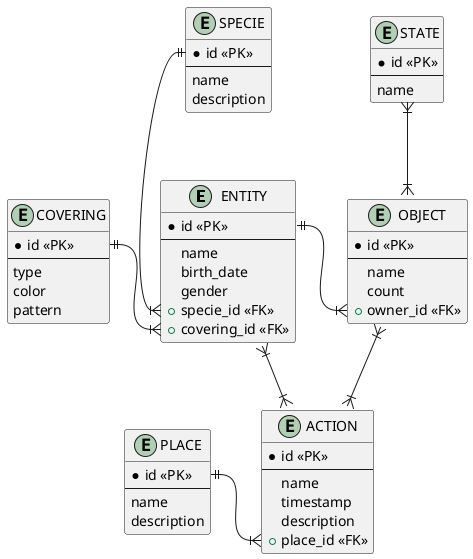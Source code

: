 @startuml name
ENTITY ENTITY {
   * id «PK»
   ---
   name
   birth_date
   gender
   + specie_id «FK»
   + covering_id «FK»
}

ENTITY COVERING {
   * id «PK»
   ---
   type
   color
   pattern
}

ENTITY ACTION {
   * id «PK»
   ---
   name
   timestamp
   description
   + place_id «FK»
}

ENTITY PLACE {
   * id «PK»
   ---
   name
   description
}

ENTITY OBJECT {
   * id «PK»
   ---
   name
   count
   + owner_id «FK»
}

ENTITY STATE {
   * id «PK»
   ---
   name
}

ENTITY SPECIE {
   * id «PK»
   ---
   name
   description
}

ENTITY::covering_id }|-l-|| COVERING::id
ENTITY::specie_id }|-u-|| SPECIE::id
ENTITY }|--|{ ACTION
STATE }|--|{ OBJECT
ACTION::place_id }|-l-|| PLACE::id
OBJECT }|--|{ ACTION
ENTITY::id ||-r-|{ OBJECT::owner_id
@enduml